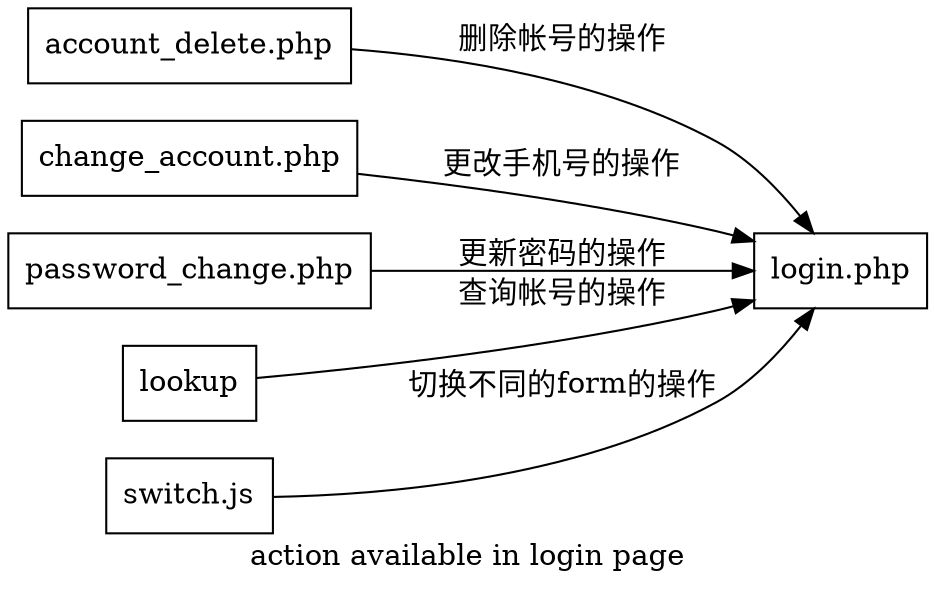 digraph G {
    /* rankdir=TB; */
    rankdir=LR;
    compound=true;
    node[shape=box];
    label="action available in login page";

    login[label="login.php"];
    delete[label="account_delete.php"];
    change[label="change_account.php"];
    change_pass[label="password_change.php"];
    lookup[label="lookup"];

    delete->login[label="删除帐号的操作"];
    change->login[label="更改手机号的操作"];
    change_pass->login[label="更新密码的操作"];
    lookup->login[label="查询帐号的操作"];
    "switch.js"->login[label="切换不同的form的操作"];
}
